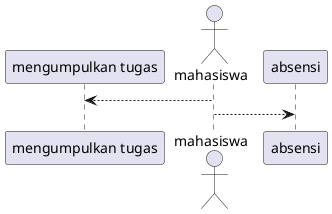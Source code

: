 @startuml
actor "mahasiswa" as mahasiswa
mahasiswa --> "mengumpulkan tugas"
actor "mahasiswa" as mahasiswa
mahasiswa --> "absensi"
@enduml